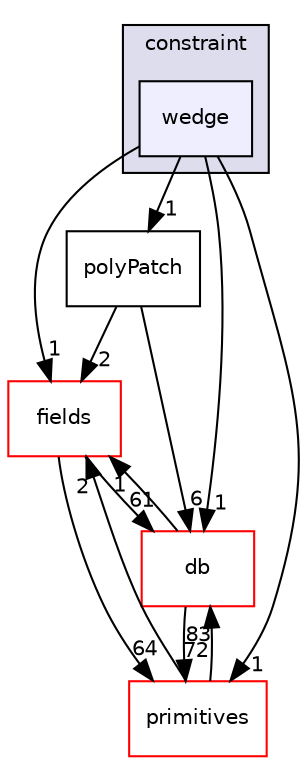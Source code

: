 digraph "src/OpenFOAM/meshes/polyMesh/polyPatches/constraint/wedge" {
  bgcolor=transparent;
  compound=true
  node [ fontsize="10", fontname="Helvetica"];
  edge [ labelfontsize="10", labelfontname="Helvetica"];
  subgraph clusterdir_09b4360db181b1c37726382a34e0210b {
    graph [ bgcolor="#ddddee", pencolor="black", label="constraint" fontname="Helvetica", fontsize="10", URL="dir_09b4360db181b1c37726382a34e0210b.html"]
  dir_9a00d1b09d61dbb3933f83a0b757f128 [shape=box, label="wedge", style="filled", fillcolor="#eeeeff", pencolor="black", URL="dir_9a00d1b09d61dbb3933f83a0b757f128.html"];
  }
  dir_962442b8f989d5529fab5e0f0e4ffb74 [shape=box label="fields" color="red" URL="dir_962442b8f989d5529fab5e0f0e4ffb74.html"];
  dir_e00799da7fb4d299a4bc01389c26736d [shape=box label="polyPatch" URL="dir_e00799da7fb4d299a4bc01389c26736d.html"];
  dir_63c634f7a7cfd679ac26c67fb30fc32f [shape=box label="db" color="red" URL="dir_63c634f7a7cfd679ac26c67fb30fc32f.html"];
  dir_3e50f45338116b169052b428016851aa [shape=box label="primitives" color="red" URL="dir_3e50f45338116b169052b428016851aa.html"];
  dir_962442b8f989d5529fab5e0f0e4ffb74->dir_63c634f7a7cfd679ac26c67fb30fc32f [headlabel="61", labeldistance=1.5 headhref="dir_002020_001952.html"];
  dir_962442b8f989d5529fab5e0f0e4ffb74->dir_3e50f45338116b169052b428016851aa [headlabel="64", labeldistance=1.5 headhref="dir_002020_002324.html"];
  dir_9a00d1b09d61dbb3933f83a0b757f128->dir_962442b8f989d5529fab5e0f0e4ffb74 [headlabel="1", labeldistance=1.5 headhref="dir_002296_002020.html"];
  dir_9a00d1b09d61dbb3933f83a0b757f128->dir_e00799da7fb4d299a4bc01389c26736d [headlabel="1", labeldistance=1.5 headhref="dir_002296_002299.html"];
  dir_9a00d1b09d61dbb3933f83a0b757f128->dir_63c634f7a7cfd679ac26c67fb30fc32f [headlabel="1", labeldistance=1.5 headhref="dir_002296_001952.html"];
  dir_9a00d1b09d61dbb3933f83a0b757f128->dir_3e50f45338116b169052b428016851aa [headlabel="1", labeldistance=1.5 headhref="dir_002296_002324.html"];
  dir_e00799da7fb4d299a4bc01389c26736d->dir_962442b8f989d5529fab5e0f0e4ffb74 [headlabel="2", labeldistance=1.5 headhref="dir_002299_002020.html"];
  dir_e00799da7fb4d299a4bc01389c26736d->dir_63c634f7a7cfd679ac26c67fb30fc32f [headlabel="6", labeldistance=1.5 headhref="dir_002299_001952.html"];
  dir_63c634f7a7cfd679ac26c67fb30fc32f->dir_962442b8f989d5529fab5e0f0e4ffb74 [headlabel="1", labeldistance=1.5 headhref="dir_001952_002020.html"];
  dir_63c634f7a7cfd679ac26c67fb30fc32f->dir_3e50f45338116b169052b428016851aa [headlabel="72", labeldistance=1.5 headhref="dir_001952_002324.html"];
  dir_3e50f45338116b169052b428016851aa->dir_962442b8f989d5529fab5e0f0e4ffb74 [headlabel="2", labeldistance=1.5 headhref="dir_002324_002020.html"];
  dir_3e50f45338116b169052b428016851aa->dir_63c634f7a7cfd679ac26c67fb30fc32f [headlabel="83", labeldistance=1.5 headhref="dir_002324_001952.html"];
}
